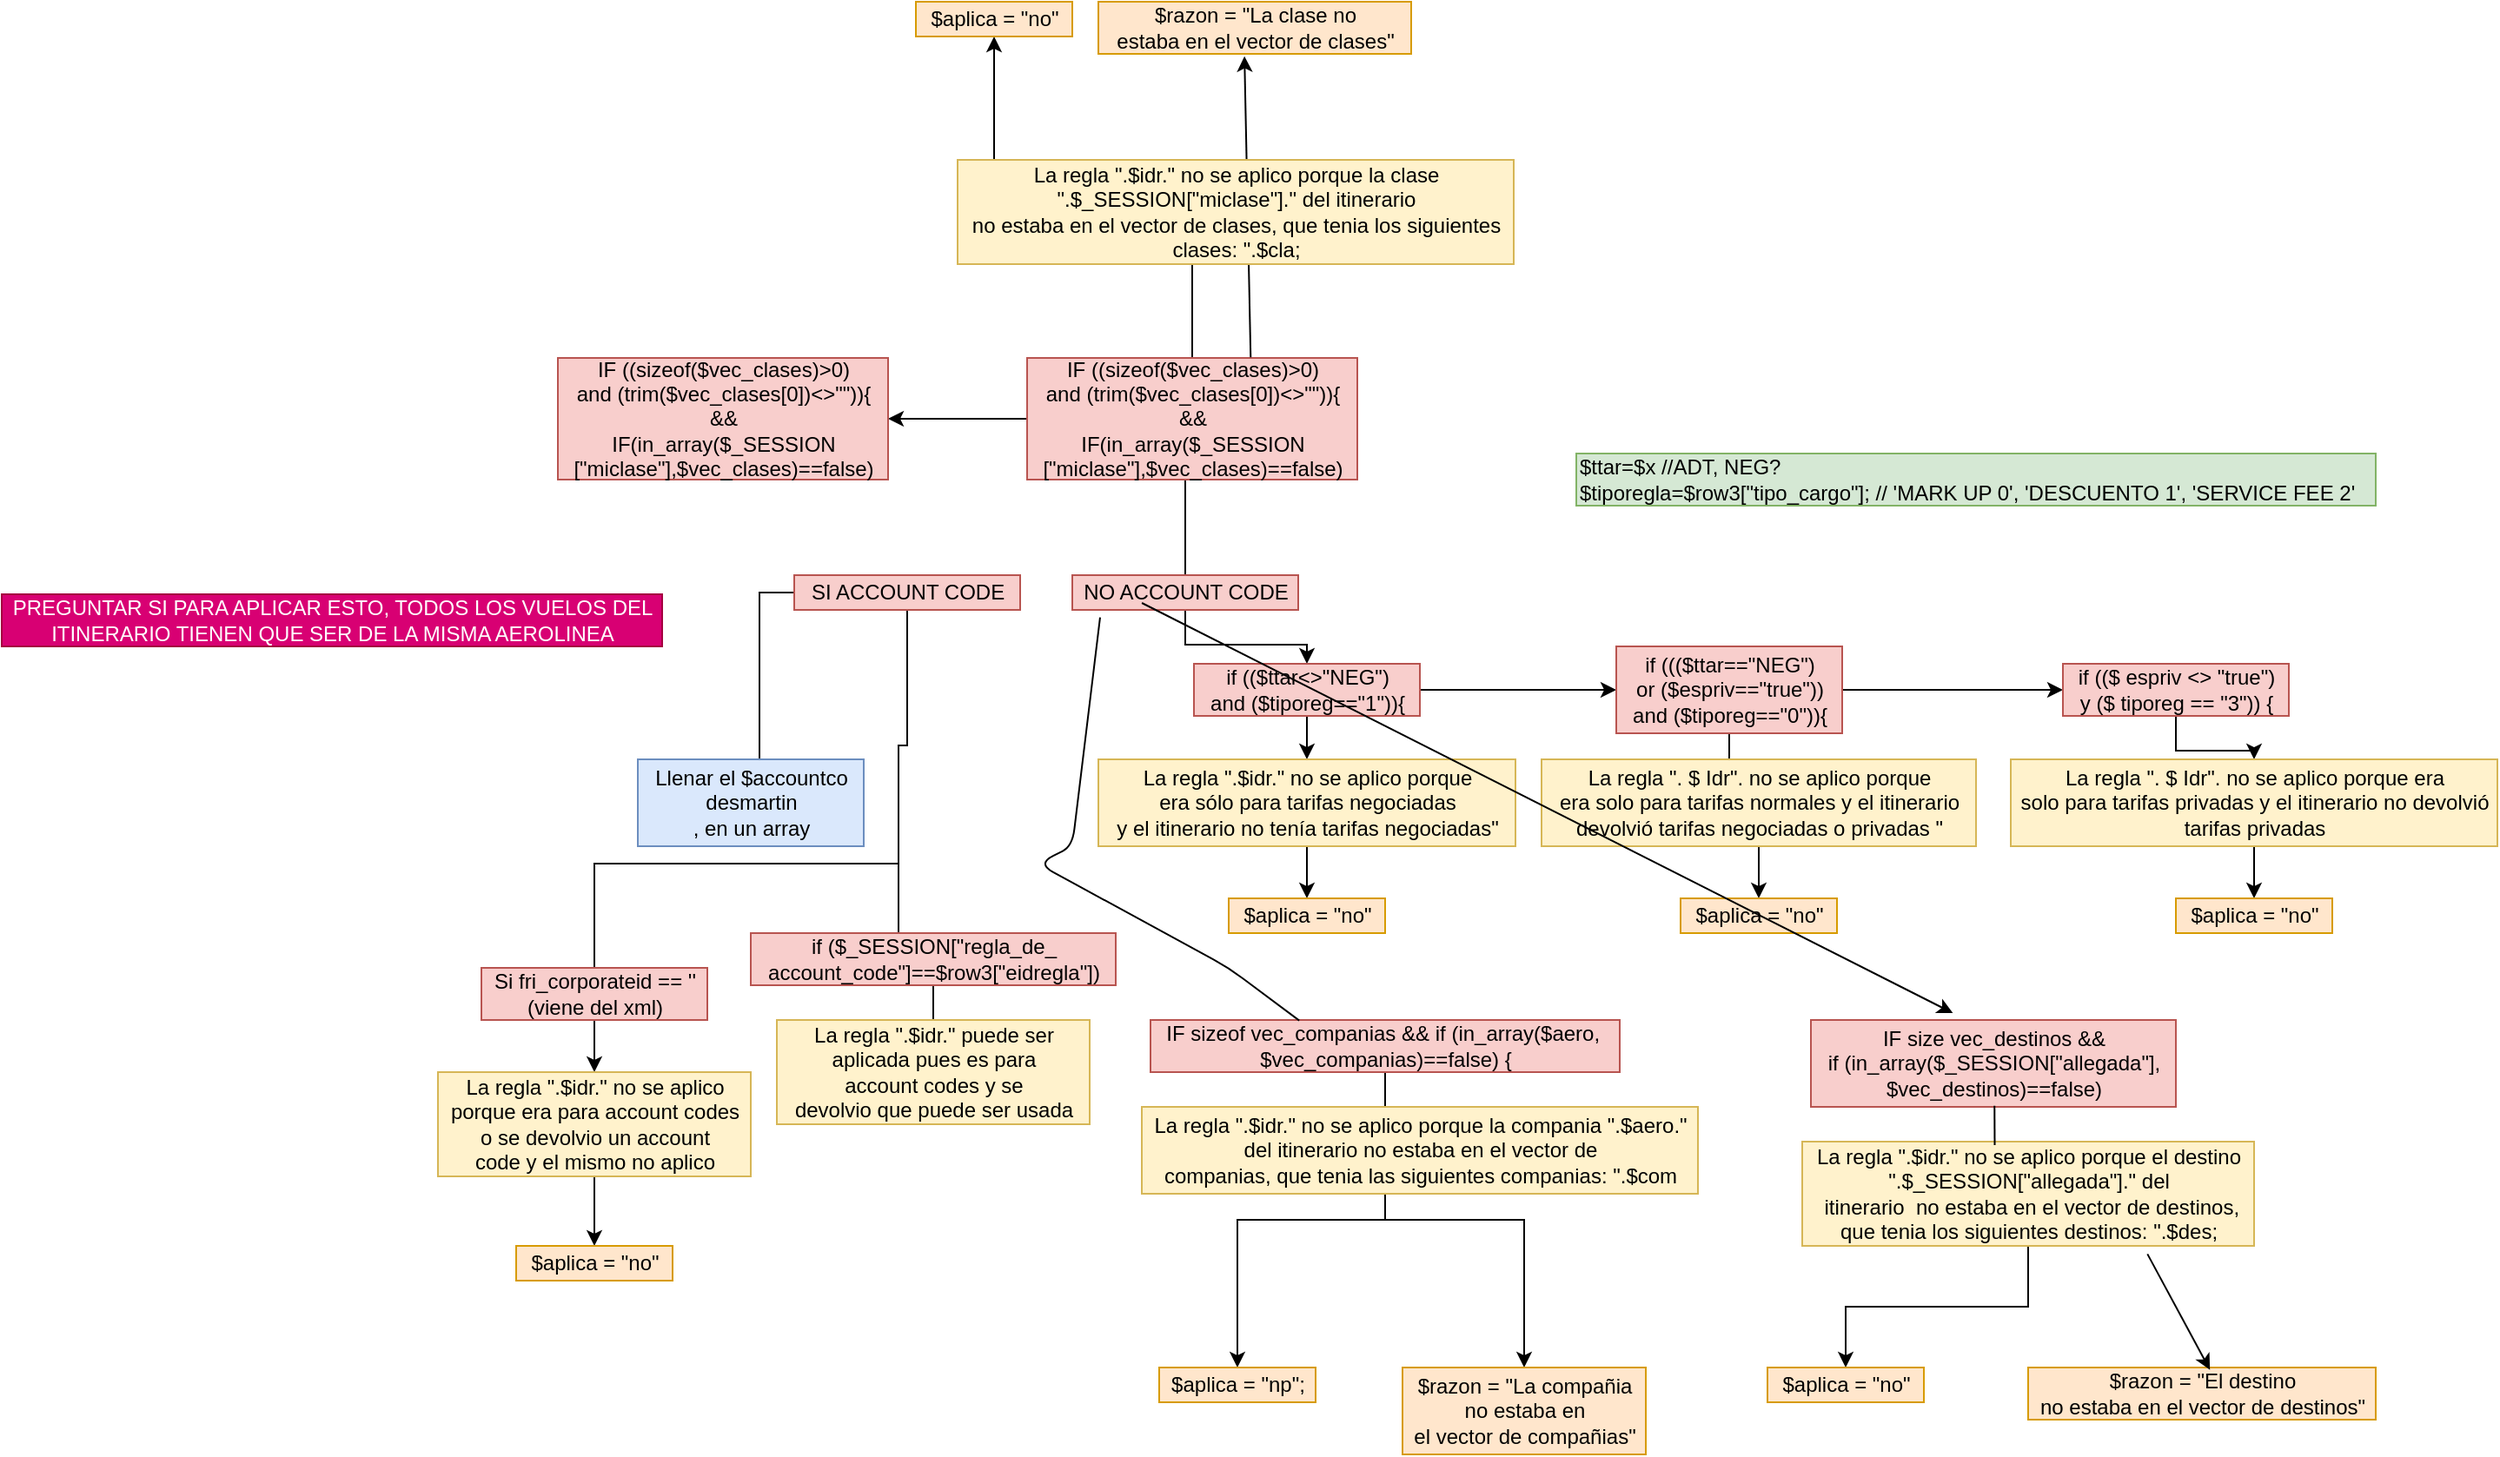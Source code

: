 <mxfile version="13.1.14" type="github">
  <diagram id="xHOJisQdkb2OtT_eh4bX" name="Page-1">
    <mxGraphModel dx="2889" dy="1075" grid="1" gridSize="10" guides="1" tooltips="1" connect="1" arrows="1" fold="1" page="1" pageScale="1" pageWidth="827" pageHeight="1169" math="0" shadow="0">
      <root>
        <mxCell id="0" />
        <mxCell id="1" parent="0" />
        <mxCell id="XplwRi0R-BkFfsx55WH8-6" style="edgeStyle=orthogonalEdgeStyle;rounded=0;orthogonalLoop=1;jettySize=auto;html=1;" parent="1" source="XplwRi0R-BkFfsx55WH8-1" edge="1">
          <mxGeometry relative="1" as="geometry">
            <mxPoint x="-4" y="766" as="targetPoint" />
          </mxGeometry>
        </mxCell>
        <mxCell id="XplwRi0R-BkFfsx55WH8-9" value="" style="edgeStyle=orthogonalEdgeStyle;rounded=0;orthogonalLoop=1;jettySize=auto;html=1;entryX=0.431;entryY=0.95;entryDx=0;entryDy=0;entryPerimeter=0;" parent="1" source="XplwRi0R-BkFfsx55WH8-1" target="XplwRi0R-BkFfsx55WH8-8" edge="1">
          <mxGeometry relative="1" as="geometry">
            <Array as="points">
              <mxPoint x="81" y="748" />
              <mxPoint x="76" y="748" />
              <mxPoint x="76" y="816" />
              <mxPoint x="-99" y="816" />
              <mxPoint x="-99" y="895" />
            </Array>
          </mxGeometry>
        </mxCell>
        <mxCell id="XplwRi0R-BkFfsx55WH8-1" value="&lt;font style=&quot;vertical-align: inherit&quot;&gt;&lt;font style=&quot;vertical-align: inherit&quot;&gt;SI ACCOUNT CODE&lt;br&gt;&lt;/font&gt;&lt;/font&gt;" style="text;html=1;align=center;verticalAlign=middle;resizable=0;points=[];autosize=1;fillColor=#f8cecc;strokeColor=#b85450;" parent="1" vertex="1">
          <mxGeometry x="16" y="650" width="130" height="20" as="geometry" />
        </mxCell>
        <mxCell id="XplwRi0R-BkFfsx55WH8-11" value="" style="edgeStyle=orthogonalEdgeStyle;rounded=0;orthogonalLoop=1;jettySize=auto;html=1;" parent="1" source="XplwRi0R-BkFfsx55WH8-8" target="XplwRi0R-BkFfsx55WH8-10" edge="1">
          <mxGeometry relative="1" as="geometry" />
        </mxCell>
        <mxCell id="XplwRi0R-BkFfsx55WH8-8" value="&lt;font style=&quot;vertical-align: inherit&quot;&gt;&lt;font style=&quot;vertical-align: inherit&quot;&gt;Si fri_corporateid == &#39;&#39;&lt;br&gt;(viene del xml)&lt;br&gt;&lt;/font&gt;&lt;/font&gt;" style="text;html=1;align=center;verticalAlign=middle;resizable=0;points=[];autosize=1;fillColor=#f8cecc;strokeColor=#b85450;" parent="1" vertex="1">
          <mxGeometry x="-164" y="876" width="130" height="30" as="geometry" />
        </mxCell>
        <mxCell id="XplwRi0R-BkFfsx55WH8-22" value="" style="edgeStyle=orthogonalEdgeStyle;rounded=0;orthogonalLoop=1;jettySize=auto;html=1;" parent="1" source="XplwRi0R-BkFfsx55WH8-10" target="XplwRi0R-BkFfsx55WH8-21" edge="1">
          <mxGeometry relative="1" as="geometry" />
        </mxCell>
        <mxCell id="XplwRi0R-BkFfsx55WH8-10" value="&lt;font style=&quot;vertical-align: inherit&quot;&gt;&lt;font style=&quot;vertical-align: inherit&quot;&gt;La regla &quot;.$idr.&quot; no se aplico &lt;br&gt;porque era para account codes&lt;br&gt;o se devolvio un account &lt;br&gt;code y el mismo no aplico&lt;br&gt;&lt;/font&gt;&lt;/font&gt;" style="text;html=1;align=center;verticalAlign=middle;resizable=0;points=[];autosize=1;fillColor=#fff2cc;strokeColor=#d6b656;" parent="1" vertex="1">
          <mxGeometry x="-189" y="936" width="180" height="60" as="geometry" />
        </mxCell>
        <mxCell id="XplwRi0R-BkFfsx55WH8-21" value="&lt;font style=&quot;vertical-align: inherit&quot;&gt;&lt;font style=&quot;vertical-align: inherit&quot;&gt;$aplica = &quot;no&quot;&lt;br&gt;&lt;/font&gt;&lt;/font&gt;" style="text;html=1;align=center;verticalAlign=middle;resizable=0;points=[];autosize=1;fillColor=#ffe6cc;strokeColor=#d79b00;" parent="1" vertex="1">
          <mxGeometry x="-144" y="1036" width="90" height="20" as="geometry" />
        </mxCell>
        <mxCell id="XplwRi0R-BkFfsx55WH8-19" value="" style="edgeStyle=orthogonalEdgeStyle;rounded=0;orthogonalLoop=1;jettySize=auto;html=1;" parent="1" source="XplwRi0R-BkFfsx55WH8-2" target="XplwRi0R-BkFfsx55WH8-18" edge="1">
          <mxGeometry relative="1" as="geometry" />
        </mxCell>
        <mxCell id="JvkbyAiaQJexJbuG7dHj-3" value="" style="edgeStyle=orthogonalEdgeStyle;rounded=0;orthogonalLoop=1;jettySize=auto;html=1;" parent="1" source="XplwRi0R-BkFfsx55WH8-2" edge="1">
          <mxGeometry relative="1" as="geometry">
            <mxPoint x="241" y="575" as="targetPoint" />
          </mxGeometry>
        </mxCell>
        <mxCell id="XplwRi0R-BkFfsx55WH8-2" value="&lt;font style=&quot;vertical-align: inherit&quot;&gt;&lt;font style=&quot;vertical-align: inherit&quot;&gt;NO ACCOUNT CODE&lt;br&gt;&lt;/font&gt;&lt;/font&gt;" style="text;html=1;align=center;verticalAlign=middle;resizable=0;points=[];autosize=1;fillColor=#f8cecc;strokeColor=#b85450;" parent="1" vertex="1">
          <mxGeometry x="176" y="650" width="130" height="20" as="geometry" />
        </mxCell>
        <mxCell id="XplwRi0R-BkFfsx55WH8-24" value="" style="edgeStyle=orthogonalEdgeStyle;rounded=0;orthogonalLoop=1;jettySize=auto;html=1;" parent="1" source="XplwRi0R-BkFfsx55WH8-18" target="XplwRi0R-BkFfsx55WH8-23" edge="1">
          <mxGeometry relative="1" as="geometry" />
        </mxCell>
        <mxCell id="XplwRi0R-BkFfsx55WH8-30" value="" style="edgeStyle=orthogonalEdgeStyle;rounded=0;orthogonalLoop=1;jettySize=auto;html=1;" parent="1" source="XplwRi0R-BkFfsx55WH8-18" target="XplwRi0R-BkFfsx55WH8-28" edge="1">
          <mxGeometry relative="1" as="geometry">
            <mxPoint x="566" y="716" as="targetPoint" />
          </mxGeometry>
        </mxCell>
        <mxCell id="XplwRi0R-BkFfsx55WH8-18" value="&lt;font style=&quot;vertical-align: inherit&quot;&gt;&lt;font style=&quot;vertical-align: inherit&quot;&gt;if (($ttar&amp;lt;&amp;gt;&quot;NEG&quot;) &lt;br&gt;and ($tiporeg==&quot;1&quot;)){&lt;br&gt;&lt;/font&gt;&lt;/font&gt;" style="text;html=1;align=center;verticalAlign=middle;resizable=0;points=[];autosize=1;fillColor=#f8cecc;strokeColor=#b85450;" parent="1" vertex="1">
          <mxGeometry x="246" y="701" width="130" height="30" as="geometry" />
        </mxCell>
        <mxCell id="XplwRi0R-BkFfsx55WH8-26" value="" style="edgeStyle=orthogonalEdgeStyle;rounded=0;orthogonalLoop=1;jettySize=auto;html=1;" parent="1" source="XplwRi0R-BkFfsx55WH8-23" target="XplwRi0R-BkFfsx55WH8-25" edge="1">
          <mxGeometry relative="1" as="geometry" />
        </mxCell>
        <mxCell id="XplwRi0R-BkFfsx55WH8-23" value="&lt;font style=&quot;vertical-align: inherit&quot;&gt;&lt;font style=&quot;vertical-align: inherit&quot;&gt;La regla &quot;.$idr.&quot; no se aplico porque &lt;br&gt;era sólo para tarifas negociadas &lt;br&gt;y el itinerario no tenía tarifas negociadas&quot;&lt;br&gt;&lt;/font&gt;&lt;/font&gt;" style="text;html=1;align=center;verticalAlign=middle;resizable=0;points=[];autosize=1;fillColor=#fff2cc;strokeColor=#d6b656;direction=west;" parent="1" vertex="1">
          <mxGeometry x="191" y="756" width="240" height="50" as="geometry" />
        </mxCell>
        <mxCell id="XplwRi0R-BkFfsx55WH8-25" value="&lt;font style=&quot;vertical-align: inherit&quot;&gt;&lt;font style=&quot;vertical-align: inherit&quot;&gt;$aplica = &quot;no&quot;&lt;br&gt;&lt;/font&gt;&lt;/font&gt;" style="text;html=1;align=center;verticalAlign=middle;resizable=0;points=[];autosize=1;fillColor=#ffe6cc;strokeColor=#d79b00;direction=west;" parent="1" vertex="1">
          <mxGeometry x="266" y="836" width="90" height="20" as="geometry" />
        </mxCell>
        <mxCell id="XplwRi0R-BkFfsx55WH8-7" value="Llenar el&amp;nbsp;$accountco&lt;br&gt;desmartin&lt;br&gt;, en un array" style="text;html=1;align=center;verticalAlign=middle;resizable=0;points=[];autosize=1;fillColor=#dae8fc;strokeColor=#6c8ebf;" parent="1" vertex="1">
          <mxGeometry x="-74" y="756" width="130" height="50" as="geometry" />
        </mxCell>
        <mxCell id="XplwRi0R-BkFfsx55WH8-12" value="" style="endArrow=classic;html=1;" parent="1" edge="1">
          <mxGeometry width="50" height="50" relative="1" as="geometry">
            <mxPoint x="76" y="816" as="sourcePoint" />
            <mxPoint x="76" y="866" as="targetPoint" />
            <Array as="points" />
          </mxGeometry>
        </mxCell>
        <mxCell id="XplwRi0R-BkFfsx55WH8-16" value="" style="edgeStyle=orthogonalEdgeStyle;rounded=0;orthogonalLoop=1;jettySize=auto;html=1;" parent="1" source="XplwRi0R-BkFfsx55WH8-14" edge="1">
          <mxGeometry relative="1" as="geometry">
            <mxPoint x="96" y="916" as="targetPoint" />
            <Array as="points">
              <mxPoint x="96" y="906" />
            </Array>
          </mxGeometry>
        </mxCell>
        <mxCell id="XplwRi0R-BkFfsx55WH8-14" value="if ($_SESSION[&quot;regla_de_&lt;br&gt;account_code&quot;]==$row3[&quot;eidregla&quot;])" style="text;html=1;align=center;verticalAlign=middle;resizable=0;points=[];autosize=1;fillColor=#f8cecc;strokeColor=#b85450;" parent="1" vertex="1">
          <mxGeometry x="-9" y="856" width="210" height="30" as="geometry" />
        </mxCell>
        <mxCell id="XplwRi0R-BkFfsx55WH8-17" value="La regla &quot;.$idr.&quot; puede ser &lt;br&gt;aplicada pues es para &lt;br&gt;account codes y se &lt;br&gt;devolvio que puede ser usada" style="text;html=1;align=center;verticalAlign=middle;resizable=0;points=[];autosize=1;fillColor=#fff2cc;strokeColor=#d6b656;" parent="1" vertex="1">
          <mxGeometry x="6" y="906" width="180" height="60" as="geometry" />
        </mxCell>
        <mxCell id="S2YXEUQFtzJFT1U0F4bR-2" value="" style="edgeStyle=orthogonalEdgeStyle;rounded=0;orthogonalLoop=1;jettySize=auto;html=1;" parent="1" source="XplwRi0R-BkFfsx55WH8-28" target="S2YXEUQFtzJFT1U0F4bR-1" edge="1">
          <mxGeometry relative="1" as="geometry" />
        </mxCell>
        <mxCell id="S2YXEUQFtzJFT1U0F4bR-6" value="" style="edgeStyle=orthogonalEdgeStyle;rounded=0;orthogonalLoop=1;jettySize=auto;html=1;" parent="1" source="XplwRi0R-BkFfsx55WH8-28" target="S2YXEUQFtzJFT1U0F4bR-5" edge="1">
          <mxGeometry relative="1" as="geometry" />
        </mxCell>
        <mxCell id="XplwRi0R-BkFfsx55WH8-28" value="if ((($ttar==&quot;NEG&quot;) &lt;br&gt;or ($espriv==&quot;true&quot;)) &lt;br&gt;and ($tiporeg==&quot;0&quot;)){" style="text;html=1;align=center;verticalAlign=middle;resizable=0;points=[];autosize=1;fillColor=#f8cecc;strokeColor=#b85450;" parent="1" vertex="1">
          <mxGeometry x="489" y="691" width="130" height="50" as="geometry" />
        </mxCell>
        <mxCell id="S2YXEUQFtzJFT1U0F4bR-8" value="" style="edgeStyle=orthogonalEdgeStyle;rounded=0;orthogonalLoop=1;jettySize=auto;html=1;" parent="1" source="S2YXEUQFtzJFT1U0F4bR-5" target="S2YXEUQFtzJFT1U0F4bR-7" edge="1">
          <mxGeometry relative="1" as="geometry" />
        </mxCell>
        <mxCell id="S2YXEUQFtzJFT1U0F4bR-5" value="&lt;font style=&quot;vertical-align: inherit&quot;&gt;&lt;font style=&quot;vertical-align: inherit&quot;&gt;&lt;font style=&quot;vertical-align: inherit&quot;&gt;&lt;font style=&quot;vertical-align: inherit&quot;&gt;if (($ espriv &amp;lt;&amp;gt; &quot;true&quot;) &lt;br&gt;y ($ tiporeg == &quot;3&quot;)) {&lt;/font&gt;&lt;/font&gt;&lt;/font&gt;&lt;/font&gt;" style="text;html=1;align=center;verticalAlign=middle;resizable=0;points=[];autosize=1;fillColor=#f8cecc;strokeColor=#b85450;" parent="1" vertex="1">
          <mxGeometry x="746" y="701" width="130" height="30" as="geometry" />
        </mxCell>
        <mxCell id="S2YXEUQFtzJFT1U0F4bR-10" value="" style="edgeStyle=orthogonalEdgeStyle;rounded=0;orthogonalLoop=1;jettySize=auto;html=1;" parent="1" source="S2YXEUQFtzJFT1U0F4bR-7" target="S2YXEUQFtzJFT1U0F4bR-9" edge="1">
          <mxGeometry relative="1" as="geometry" />
        </mxCell>
        <mxCell id="S2YXEUQFtzJFT1U0F4bR-7" value="&lt;font style=&quot;vertical-align: inherit&quot;&gt;&lt;font style=&quot;vertical-align: inherit&quot;&gt;&lt;font style=&quot;vertical-align: inherit&quot;&gt;&lt;font style=&quot;vertical-align: inherit&quot;&gt;La regla &quot;. $ Idr&quot;. &lt;/font&gt;&lt;/font&gt;&lt;/font&gt;&lt;font style=&quot;vertical-align: inherit&quot;&gt;&lt;font style=&quot;vertical-align: inherit&quot;&gt;&lt;font style=&quot;vertical-align: inherit&quot;&gt;no se aplico porque era &lt;br&gt;solo para tarifas privadas y el itinerario no devolvió &lt;br&gt;tarifas privadas&lt;/font&gt;&lt;/font&gt;&lt;/font&gt;&lt;/font&gt;" style="text;html=1;align=center;verticalAlign=middle;resizable=0;points=[];autosize=1;fillColor=#fff2cc;strokeColor=#d6b656;" parent="1" vertex="1">
          <mxGeometry x="716" y="756" width="280" height="50" as="geometry" />
        </mxCell>
        <mxCell id="S2YXEUQFtzJFT1U0F4bR-9" value="$aplica = &quot;no&quot;" style="text;html=1;align=center;verticalAlign=middle;resizable=0;points=[];autosize=1;fillColor=#ffe6cc;strokeColor=#d79b00;" parent="1" vertex="1">
          <mxGeometry x="811" y="836" width="90" height="20" as="geometry" />
        </mxCell>
        <mxCell id="S2YXEUQFtzJFT1U0F4bR-4" value="" style="edgeStyle=orthogonalEdgeStyle;rounded=0;orthogonalLoop=1;jettySize=auto;html=1;" parent="1" source="S2YXEUQFtzJFT1U0F4bR-1" target="S2YXEUQFtzJFT1U0F4bR-3" edge="1">
          <mxGeometry relative="1" as="geometry" />
        </mxCell>
        <mxCell id="S2YXEUQFtzJFT1U0F4bR-1" value="&lt;font style=&quot;vertical-align: inherit&quot;&gt;&lt;font style=&quot;vertical-align: inherit&quot;&gt;&lt;font style=&quot;vertical-align: inherit&quot;&gt;&lt;font style=&quot;vertical-align: inherit&quot;&gt;La regla &quot;. $ Idr&quot;. &lt;/font&gt;&lt;/font&gt;&lt;/font&gt;&lt;font style=&quot;vertical-align: inherit&quot;&gt;&lt;font style=&quot;vertical-align: inherit&quot;&gt;&lt;font style=&quot;vertical-align: inherit&quot;&gt;no se aplico porque&lt;br&gt;era solo para tarifas normales y el itinerario&lt;br&gt;devolvió tarifas negociadas o privadas &quot;&lt;/font&gt;&lt;/font&gt;&lt;/font&gt;&lt;/font&gt;" style="text;html=1;align=center;verticalAlign=middle;resizable=0;points=[];autosize=1;fillColor=#fff2cc;strokeColor=#d6b656;" parent="1" vertex="1">
          <mxGeometry x="446" y="756" width="250" height="50" as="geometry" />
        </mxCell>
        <mxCell id="S2YXEUQFtzJFT1U0F4bR-3" value="&lt;font style=&quot;vertical-align: inherit&quot;&gt;&lt;font style=&quot;vertical-align: inherit&quot;&gt;$aplica = &quot;no&quot;&lt;/font&gt;&lt;/font&gt;" style="text;html=1;align=center;verticalAlign=middle;resizable=0;points=[];autosize=1;fillColor=#ffe6cc;strokeColor=#d79b00;" parent="1" vertex="1">
          <mxGeometry x="526" y="836" width="90" height="20" as="geometry" />
        </mxCell>
        <mxCell id="S2YXEUQFtzJFT1U0F4bR-14" value="" style="edgeStyle=orthogonalEdgeStyle;rounded=0;orthogonalLoop=1;jettySize=auto;html=1;" parent="1" source="S2YXEUQFtzJFT1U0F4bR-12" target="S2YXEUQFtzJFT1U0F4bR-13" edge="1">
          <mxGeometry relative="1" as="geometry" />
        </mxCell>
        <mxCell id="S2YXEUQFtzJFT1U0F4bR-16" value="" style="edgeStyle=orthogonalEdgeStyle;rounded=0;orthogonalLoop=1;jettySize=auto;html=1;" parent="1" source="S2YXEUQFtzJFT1U0F4bR-12" target="S2YXEUQFtzJFT1U0F4bR-15" edge="1">
          <mxGeometry relative="1" as="geometry" />
        </mxCell>
        <mxCell id="S2YXEUQFtzJFT1U0F4bR-12" value="IF sizeof vec_companias&amp;nbsp;&lt;span&gt;&amp;amp;&amp;amp; if (in_array($aero,&amp;nbsp;&lt;/span&gt;&lt;br&gt;$vec_companias)==false) {" style="text;html=1;align=center;verticalAlign=middle;resizable=0;points=[];autosize=1;fillColor=#f8cecc;strokeColor=#b85450;" parent="1" vertex="1">
          <mxGeometry x="221" y="906" width="270" height="30" as="geometry" />
        </mxCell>
        <mxCell id="S2YXEUQFtzJFT1U0F4bR-15" value="$razon = &quot;La compañia &lt;br&gt;no estaba en &lt;br&gt;el vector de compañias&quot;" style="text;html=1;align=center;verticalAlign=middle;resizable=0;points=[];autosize=1;fillColor=#ffe6cc;strokeColor=#d79b00;" parent="1" vertex="1">
          <mxGeometry x="366" y="1106" width="140" height="50" as="geometry" />
        </mxCell>
        <mxCell id="S2YXEUQFtzJFT1U0F4bR-13" value="$aplica = &quot;np&quot;;" style="text;html=1;align=center;verticalAlign=middle;resizable=0;points=[];autosize=1;fillColor=#ffe6cc;strokeColor=#d79b00;" parent="1" vertex="1">
          <mxGeometry x="226" y="1106" width="90" height="20" as="geometry" />
        </mxCell>
        <mxCell id="S2YXEUQFtzJFT1U0F4bR-17" value="La regla &quot;.$idr.&quot; no se aplico porque la compania &quot;.$aero.&quot; &lt;br&gt;del itinerario no estaba en el vector de &lt;br&gt;companias, que tenia las siguientes companias: &quot;.$com" style="text;html=1;align=center;verticalAlign=middle;resizable=0;points=[];autosize=1;fillColor=#fff2cc;strokeColor=#d6b656;" parent="1" vertex="1">
          <mxGeometry x="216" y="956" width="320" height="50" as="geometry" />
        </mxCell>
        <mxCell id="S2YXEUQFtzJFT1U0F4bR-18" value="" style="endArrow=none;html=1;entryX=0.123;entryY=1.217;entryDx=0;entryDy=0;entryPerimeter=0;exitX=0.317;exitY=0.011;exitDx=0;exitDy=0;exitPerimeter=0;" parent="1" source="S2YXEUQFtzJFT1U0F4bR-12" target="XplwRi0R-BkFfsx55WH8-2" edge="1">
          <mxGeometry width="50" height="50" relative="1" as="geometry">
            <mxPoint x="376" y="886" as="sourcePoint" />
            <mxPoint x="426" y="836" as="targetPoint" />
            <Array as="points">
              <mxPoint x="266" y="876" />
              <mxPoint x="156" y="816" />
              <mxPoint x="176" y="806" />
            </Array>
          </mxGeometry>
        </mxCell>
        <mxCell id="S2YXEUQFtzJFT1U0F4bR-19" value="IF size vec_destinos &amp;amp;&amp;amp;&lt;br&gt;if (in_array($_SESSION[&quot;allegada&quot;],&lt;br&gt;$vec_destinos)==false)" style="text;html=1;align=center;verticalAlign=middle;resizable=0;points=[];autosize=1;fillColor=#f8cecc;strokeColor=#b85450;" parent="1" vertex="1">
          <mxGeometry x="601" y="906" width="210" height="50" as="geometry" />
        </mxCell>
        <mxCell id="S2YXEUQFtzJFT1U0F4bR-24" value="" style="edgeStyle=orthogonalEdgeStyle;rounded=0;orthogonalLoop=1;jettySize=auto;html=1;" parent="1" source="S2YXEUQFtzJFT1U0F4bR-21" target="S2YXEUQFtzJFT1U0F4bR-23" edge="1">
          <mxGeometry relative="1" as="geometry" />
        </mxCell>
        <mxCell id="S2YXEUQFtzJFT1U0F4bR-21" value="La regla &quot;.$idr.&quot; no se aplico porque el destino &lt;br&gt;&quot;.$_SESSION[&quot;allegada&quot;].&quot; del&lt;br&gt;&amp;nbsp;itinerario&amp;nbsp; no estaba en el vector de destinos, &lt;br&gt;que tenia los siguientes destinos: &quot;.$des;" style="text;html=1;align=center;verticalAlign=middle;resizable=0;points=[];autosize=1;fillColor=#fff2cc;strokeColor=#d6b656;" parent="1" vertex="1">
          <mxGeometry x="596" y="976" width="260" height="60" as="geometry" />
        </mxCell>
        <mxCell id="S2YXEUQFtzJFT1U0F4bR-23" value="$aplica = &quot;no&quot;" style="text;html=1;align=center;verticalAlign=middle;resizable=0;points=[];autosize=1;fillColor=#ffe6cc;strokeColor=#d79b00;" parent="1" vertex="1">
          <mxGeometry x="576" y="1106" width="90" height="20" as="geometry" />
        </mxCell>
        <mxCell id="S2YXEUQFtzJFT1U0F4bR-22" value="" style="endArrow=none;html=1;exitX=0.503;exitY=0.987;exitDx=0;exitDy=0;exitPerimeter=0;entryX=0.426;entryY=0.033;entryDx=0;entryDy=0;entryPerimeter=0;" parent="1" source="S2YXEUQFtzJFT1U0F4bR-19" target="S2YXEUQFtzJFT1U0F4bR-21" edge="1">
          <mxGeometry width="50" height="50" relative="1" as="geometry">
            <mxPoint x="696" y="876" as="sourcePoint" />
            <mxPoint x="776" y="856" as="targetPoint" />
          </mxGeometry>
        </mxCell>
        <mxCell id="S2YXEUQFtzJFT1U0F4bR-25" value="$razon = &quot;El destino &lt;br&gt;no estaba en el vector de destinos&quot;" style="text;html=1;align=center;verticalAlign=middle;resizable=0;points=[];autosize=1;fillColor=#ffe6cc;strokeColor=#d79b00;" parent="1" vertex="1">
          <mxGeometry x="726" y="1106" width="200" height="30" as="geometry" />
        </mxCell>
        <mxCell id="S2YXEUQFtzJFT1U0F4bR-27" value="" style="endArrow=classic;html=1;exitX=0.764;exitY=1.078;exitDx=0;exitDy=0;exitPerimeter=0;entryX=0.523;entryY=0.044;entryDx=0;entryDy=0;entryPerimeter=0;" parent="1" source="S2YXEUQFtzJFT1U0F4bR-21" target="S2YXEUQFtzJFT1U0F4bR-25" edge="1">
          <mxGeometry width="50" height="50" relative="1" as="geometry">
            <mxPoint x="696" y="876" as="sourcePoint" />
            <mxPoint x="746" y="826" as="targetPoint" />
          </mxGeometry>
        </mxCell>
        <mxCell id="JvkbyAiaQJexJbuG7dHj-1" value="" style="endArrow=classic;html=1;exitX=0.308;exitY=0.8;exitDx=0;exitDy=0;exitPerimeter=0;entryX=0.389;entryY=-0.08;entryDx=0;entryDy=0;entryPerimeter=0;" parent="1" source="XplwRi0R-BkFfsx55WH8-2" target="S2YXEUQFtzJFT1U0F4bR-19" edge="1">
          <mxGeometry width="50" height="50" relative="1" as="geometry">
            <mxPoint x="456" y="1146" as="sourcePoint" />
            <mxPoint x="506" y="1096" as="targetPoint" />
          </mxGeometry>
        </mxCell>
        <mxCell id="JvkbyAiaQJexJbuG7dHj-6" value="" style="edgeStyle=orthogonalEdgeStyle;rounded=0;orthogonalLoop=1;jettySize=auto;html=1;" parent="1" source="JvkbyAiaQJexJbuG7dHj-4" target="JvkbyAiaQJexJbuG7dHj-5" edge="1">
          <mxGeometry relative="1" as="geometry" />
        </mxCell>
        <mxCell id="je8Y1S24qYHG2khaOnxY-2" value="" style="edgeStyle=orthogonalEdgeStyle;rounded=0;orthogonalLoop=1;jettySize=auto;html=1;strokeColor=#000000;" parent="1" source="JvkbyAiaQJexJbuG7dHj-4" target="je8Y1S24qYHG2khaOnxY-1" edge="1">
          <mxGeometry relative="1" as="geometry" />
        </mxCell>
        <mxCell id="JvkbyAiaQJexJbuG7dHj-4" value="IF ((sizeof($vec_clases)&amp;gt;0) &lt;br&gt;and (trim($vec_clases[0])&amp;lt;&amp;gt;&quot;&quot;)){ &lt;br&gt;&amp;amp;&amp;amp; &lt;br&gt;IF(in_array($_SESSION&lt;br&gt;[&quot;miclase&quot;],$vec_clases)==false)" style="text;html=1;align=center;verticalAlign=middle;resizable=0;points=[];autosize=1;fillColor=#f8cecc;strokeColor=#b85450;" parent="1" vertex="1">
          <mxGeometry x="150" y="525" width="190" height="70" as="geometry" />
        </mxCell>
        <mxCell id="je8Y1S24qYHG2khaOnxY-1" value="IF ((sizeof($vec_clases)&amp;gt;0) &lt;br&gt;and (trim($vec_clases[0])&amp;lt;&amp;gt;&quot;&quot;)){ &lt;br&gt;&amp;amp;&amp;amp; &lt;br&gt;IF(in_array($_SESSION&lt;br&gt;[&quot;miclase&quot;],$vec_clases)==false)" style="text;html=1;align=center;verticalAlign=middle;resizable=0;points=[];autosize=1;fillColor=#f8cecc;strokeColor=#b85450;" parent="1" vertex="1">
          <mxGeometry x="-120" y="525" width="190" height="70" as="geometry" />
        </mxCell>
        <mxCell id="JvkbyAiaQJexJbuG7dHj-5" value="$aplica = &quot;no&quot;" style="text;html=1;align=center;verticalAlign=middle;resizable=0;points=[];autosize=1;fillColor=#ffe6cc;strokeColor=#d79b00;" parent="1" vertex="1">
          <mxGeometry x="86" y="320" width="90" height="20" as="geometry" />
        </mxCell>
        <mxCell id="JvkbyAiaQJexJbuG7dHj-7" value="" style="endArrow=classic;html=1;exitX=0.677;exitY=-0.005;exitDx=0;exitDy=0;exitPerimeter=0;entryX=0.467;entryY=1.044;entryDx=0;entryDy=0;entryPerimeter=0;fillColor=#f8cecc;strokeColor=#000000;" parent="1" source="JvkbyAiaQJexJbuG7dHj-4" target="JvkbyAiaQJexJbuG7dHj-9" edge="1">
          <mxGeometry width="50" height="50" relative="1" as="geometry">
            <mxPoint x="390" y="690" as="sourcePoint" />
            <mxPoint x="279" y="500" as="targetPoint" />
          </mxGeometry>
        </mxCell>
        <mxCell id="JvkbyAiaQJexJbuG7dHj-9" value="$razon = &quot;La clase no &lt;br&gt;estaba en el vector de clases&quot;" style="text;html=1;align=center;verticalAlign=middle;resizable=0;points=[];autosize=1;fillColor=#ffe6cc;strokeColor=#d79b00;" parent="1" vertex="1">
          <mxGeometry x="191" y="320" width="180" height="30" as="geometry" />
        </mxCell>
        <mxCell id="JvkbyAiaQJexJbuG7dHj-11" value="La regla &quot;.$idr.&quot; no se aplico porque la clase &lt;br&gt;&quot;.$_SESSION[&quot;miclase&quot;].&quot; del itinerario &lt;br&gt;no estaba en el vector de clases, que tenia los siguientes &lt;br&gt;clases: &quot;.$cla;" style="text;html=1;align=center;verticalAlign=middle;resizable=0;points=[];autosize=1;fillColor=#fff2cc;strokeColor=#d6b656;" parent="1" vertex="1">
          <mxGeometry x="110" y="411" width="320" height="60" as="geometry" />
        </mxCell>
        <mxCell id="je8Y1S24qYHG2khaOnxY-4" value="PREGUNTAR SI PARA APLICAR ESTO, TODOS LOS VUELOS DEL &lt;br&gt;ITINERARIO TIENEN QUE SER DE LA MISMA AEROLINEA" style="text;html=1;align=center;verticalAlign=middle;resizable=0;points=[];autosize=1;fillColor=#d80073;strokeColor=#A50040;fontColor=#ffffff;" parent="1" vertex="1">
          <mxGeometry x="-440" y="661" width="380" height="30" as="geometry" />
        </mxCell>
        <mxCell id="KW22E9luIcc3XNNiZIY2-1" value="&lt;div&gt;$ttar=$x //ADT, NEG?&lt;/div&gt;&lt;div&gt;$tiporegla=$row3[&quot;tipo_cargo&quot;]; // &#39;MARK UP 0&#39;, &#39;DESCUENTO 1&#39;, &#39;SERVICE FEE 2&lt;span&gt;&#39;&lt;/span&gt;&lt;/div&gt;" style="text;html=1;align=left;verticalAlign=middle;resizable=0;points=[];autosize=1;fillColor=#d5e8d4;strokeColor=#82b366;" parent="1" vertex="1">
          <mxGeometry x="466" y="580" width="460" height="30" as="geometry" />
        </mxCell>
      </root>
    </mxGraphModel>
  </diagram>
</mxfile>
